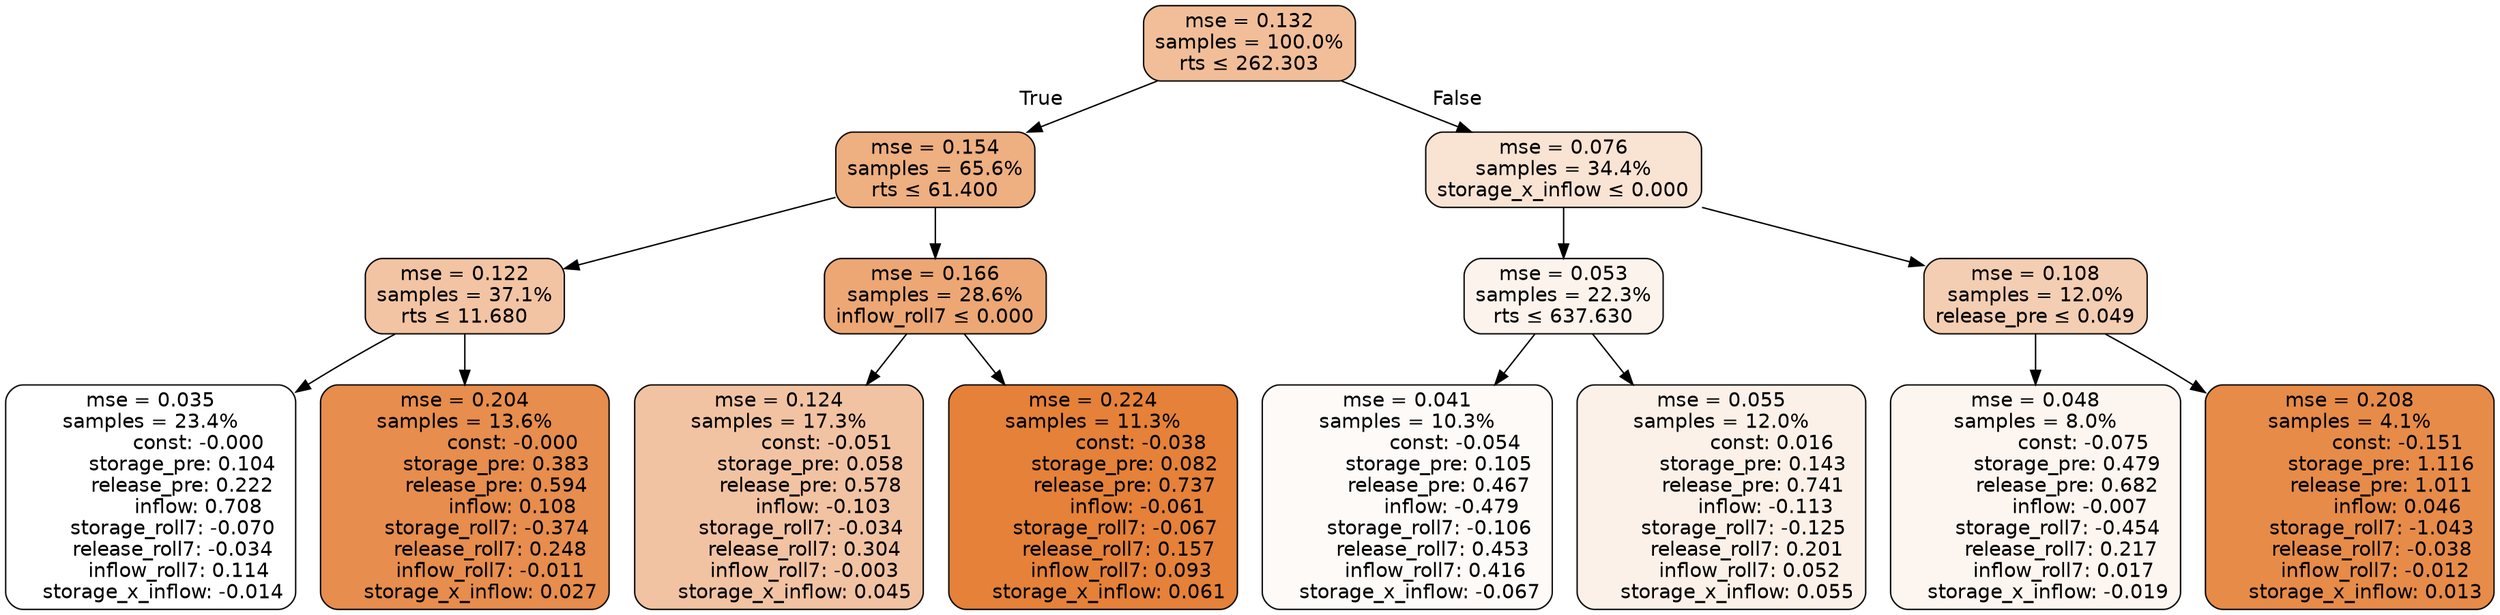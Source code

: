 digraph tree {
bgcolor="transparent"
node [shape=rectangle, style="filled, rounded", color="black", fontname=helvetica] ;
edge [fontname=helvetica] ;
	"0" [label="mse = 0.132
samples = 100.0%
rts &le; 262.303", fillcolor="#f1be99"]
	"1" [label="mse = 0.154
samples = 65.6%
rts &le; 61.400", fillcolor="#eeaf81"]
	"2" [label="mse = 0.122
samples = 37.1%
rts &le; 11.680", fillcolor="#f2c4a3"]
	"3" [label="mse = 0.035
samples = 23.4%
               const: -0.000
          storage_pre: 0.104
          release_pre: 0.222
               inflow: 0.708
       storage_roll7: -0.070
       release_roll7: -0.034
         inflow_roll7: 0.114
    storage_x_inflow: -0.014", fillcolor="#ffffff"]
	"4" [label="mse = 0.204
samples = 13.6%
               const: -0.000
          storage_pre: 0.383
          release_pre: 0.594
               inflow: 0.108
       storage_roll7: -0.374
        release_roll7: 0.248
        inflow_roll7: -0.011
     storage_x_inflow: 0.027", fillcolor="#e78d4d"]
	"5" [label="mse = 0.166
samples = 28.6%
inflow_roll7 &le; 0.000", fillcolor="#eca774"]
	"6" [label="mse = 0.124
samples = 17.3%
               const: -0.051
          storage_pre: 0.058
          release_pre: 0.578
              inflow: -0.103
       storage_roll7: -0.034
        release_roll7: 0.304
        inflow_roll7: -0.003
     storage_x_inflow: 0.045", fillcolor="#f2c3a2"]
	"7" [label="mse = 0.224
samples = 11.3%
               const: -0.038
          storage_pre: 0.082
          release_pre: 0.737
              inflow: -0.061
       storage_roll7: -0.067
        release_roll7: 0.157
         inflow_roll7: 0.093
     storage_x_inflow: 0.061", fillcolor="#e58139"]
	"8" [label="mse = 0.076
samples = 34.4%
storage_x_inflow &le; 0.000", fillcolor="#f9e3d3"]
	"9" [label="mse = 0.053
samples = 22.3%
rts &le; 637.630", fillcolor="#fcf3ec"]
	"10" [label="mse = 0.041
samples = 10.3%
               const: -0.054
          storage_pre: 0.105
          release_pre: 0.467
              inflow: -0.479
       storage_roll7: -0.106
        release_roll7: 0.453
         inflow_roll7: 0.416
    storage_x_inflow: -0.067", fillcolor="#fefaf8"]
	"11" [label="mse = 0.055
samples = 12.0%
                const: 0.016
          storage_pre: 0.143
          release_pre: 0.741
              inflow: -0.113
       storage_roll7: -0.125
        release_roll7: 0.201
         inflow_roll7: 0.052
     storage_x_inflow: 0.055", fillcolor="#fcf1e9"]
	"12" [label="mse = 0.108
samples = 12.0%
release_pre &le; 0.049", fillcolor="#f4ceb2"]
	"13" [label="mse = 0.048
samples = 8.0%
               const: -0.075
          storage_pre: 0.479
          release_pre: 0.682
              inflow: -0.007
       storage_roll7: -0.454
        release_roll7: 0.217
         inflow_roll7: 0.017
    storage_x_inflow: -0.019", fillcolor="#fdf5f0"]
	"14" [label="mse = 0.208
samples = 4.1%
               const: -0.151
          storage_pre: 1.116
          release_pre: 1.011
               inflow: 0.046
       storage_roll7: -1.043
       release_roll7: -0.038
        inflow_roll7: -0.012
     storage_x_inflow: 0.013", fillcolor="#e78b49"]

	"0" -> "1" [labeldistance=2.5, labelangle=45, headlabel="True"]
	"1" -> "2"
	"2" -> "3"
	"2" -> "4"
	"1" -> "5"
	"5" -> "6"
	"5" -> "7"
	"0" -> "8" [labeldistance=2.5, labelangle=-45, headlabel="False"]
	"8" -> "9"
	"9" -> "10"
	"9" -> "11"
	"8" -> "12"
	"12" -> "13"
	"12" -> "14"
}